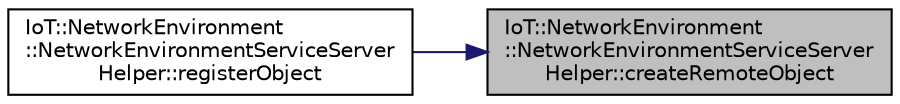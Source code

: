 digraph "IoT::NetworkEnvironment::NetworkEnvironmentServiceServerHelper::createRemoteObject"
{
 // LATEX_PDF_SIZE
  edge [fontname="Helvetica",fontsize="10",labelfontname="Helvetica",labelfontsize="10"];
  node [fontname="Helvetica",fontsize="10",shape=record];
  rankdir="RL";
  Node1 [label="IoT::NetworkEnvironment\l::NetworkEnvironmentServiceServer\lHelper::createRemoteObject",height=0.2,width=0.4,color="black", fillcolor="grey75", style="filled", fontcolor="black",tooltip="Destroys the NetworkEnvironmentServiceServerHelper."];
  Node1 -> Node2 [dir="back",color="midnightblue",fontsize="10",style="solid"];
  Node2 [label="IoT::NetworkEnvironment\l::NetworkEnvironmentServiceServer\lHelper::registerObject",height=0.2,width=0.4,color="black", fillcolor="white", style="filled",URL="$classIoT_1_1NetworkEnvironment_1_1NetworkEnvironmentServiceServerHelper.html#a7101044416410f72ecfd5d1525b12318",tooltip=" "];
}
